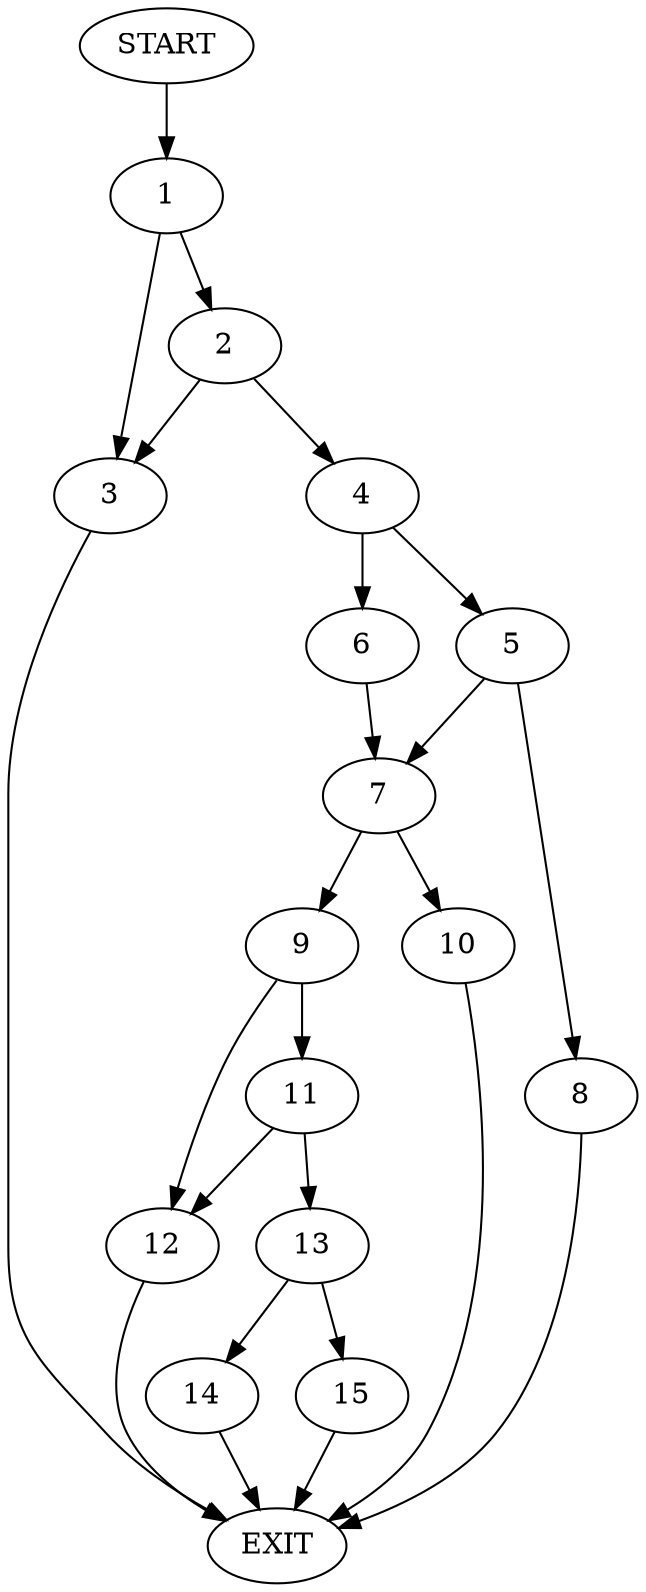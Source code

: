 digraph {
0 [label="START"]
16 [label="EXIT"]
0 -> 1
1 -> 2
1 -> 3
2 -> 4
2 -> 3
3 -> 16
4 -> 5
4 -> 6
6 -> 7
5 -> 7
5 -> 8
7 -> 9
7 -> 10
8 -> 16
9 -> 11
9 -> 12
10 -> 16
12 -> 16
11 -> 12
11 -> 13
13 -> 14
13 -> 15
14 -> 16
15 -> 16
}
